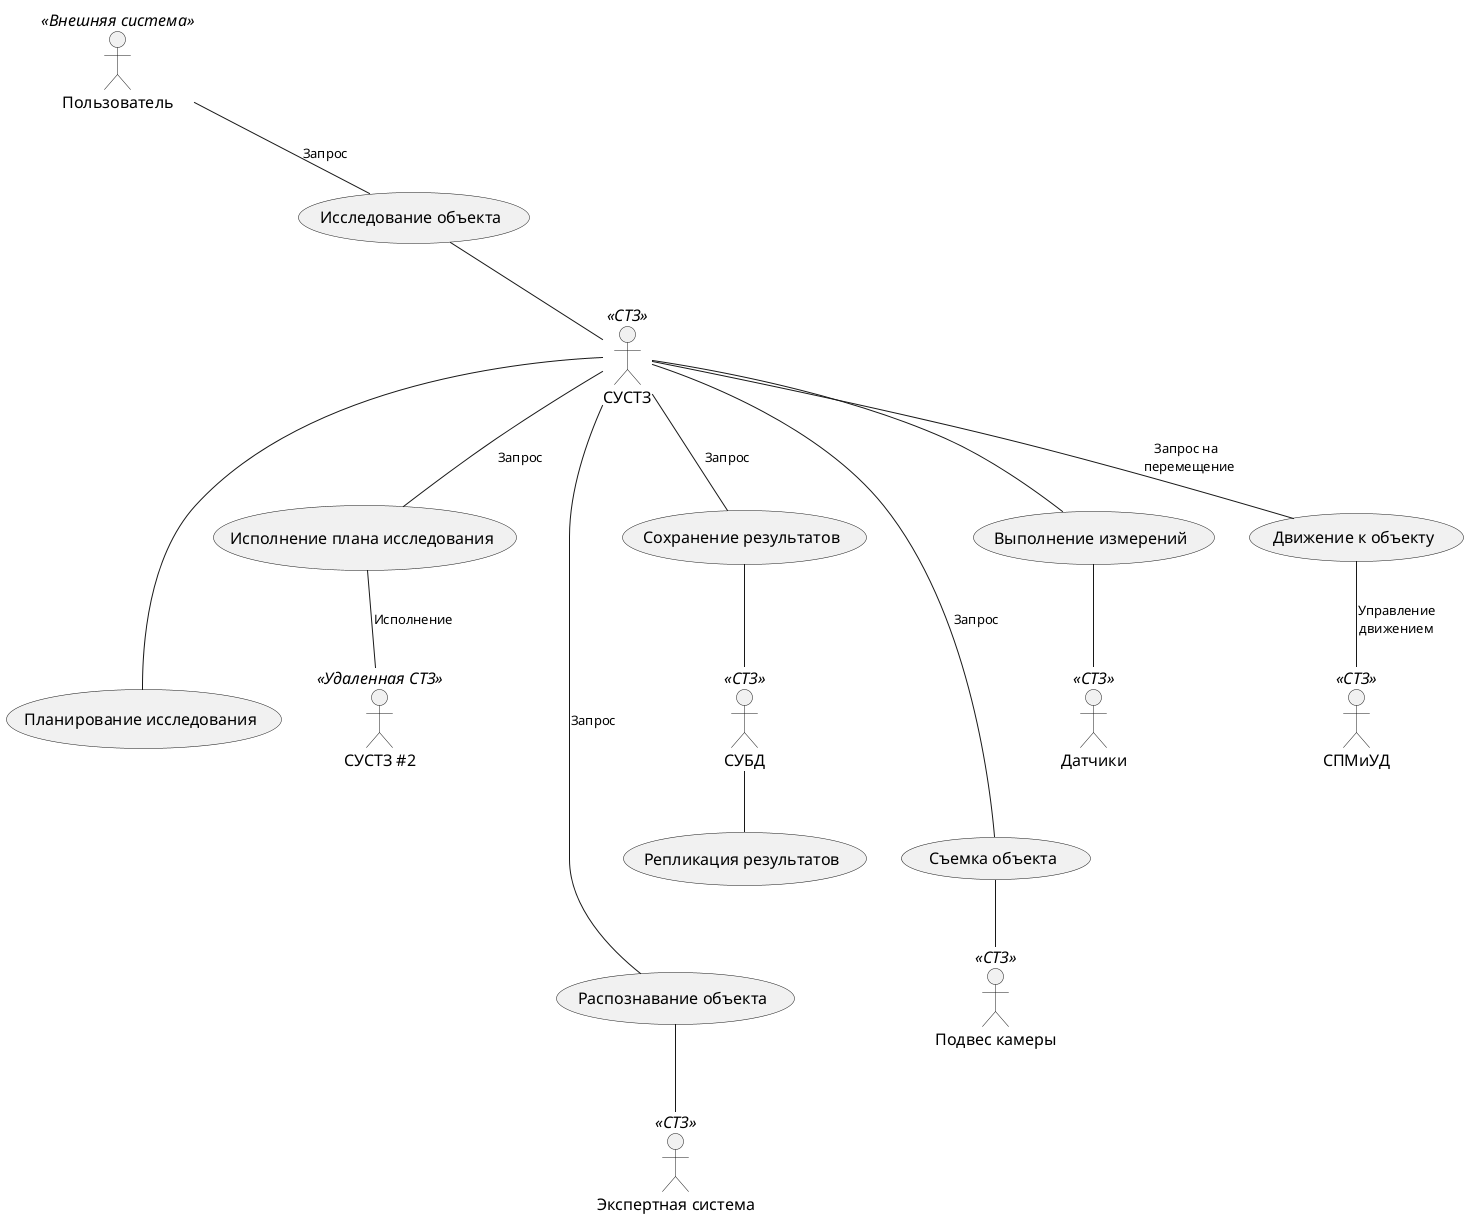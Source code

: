 @startuml
skinparam monochrome true
skinparam usecaseFontSize 16
skinparam actorFontSize 16

:Пользователь: as user <<Внешняя система>>
:Экспертная система: as es <<СТЗ>>
:СУСТЗ: as cont <<СТЗ>>
:СУСТЗ #2: as cont2 <<Удаленная СТЗ>>
:СУБД: as db <<СТЗ>>
:Подвес камеры: as cam <<СТЗ>>
:СПМиУД: as plan <<СТЗ>>
:Датчики: as sens <<СТЗ>>

(Исследование объекта) as (observe)
(Движение к объекту) as (move)
(Планирование исследования) as (prepare)
(Исполнение плана исследования) as (exec)
(Съемка объекта) as (pic)
(Распознавание объекта) as (recog)
(Сохранение результатов) as (save)
(Репликация результатов) as (repl)
(Выполнение измерений) as (measure)

user -- observe : Запрос
observe -- cont

cont -- exec : Запрос
exec -- cont2 : Исполнение

cont -- move : Запрос на \n перемещение
move -- plan : Управление\nдвижением

cont -- prepare

cont -- pic : Запрос
pic -- cam

cont -- recog : Запрос
recog -- es

cont -- save : Запрос
save -- db

cont -- measure
measure -- sens

db -- repl

db -[hidden]- pic
exec -[hidden]- prepare
user -[hidden]- prepare
pic -[hidden]- recog
@enduml